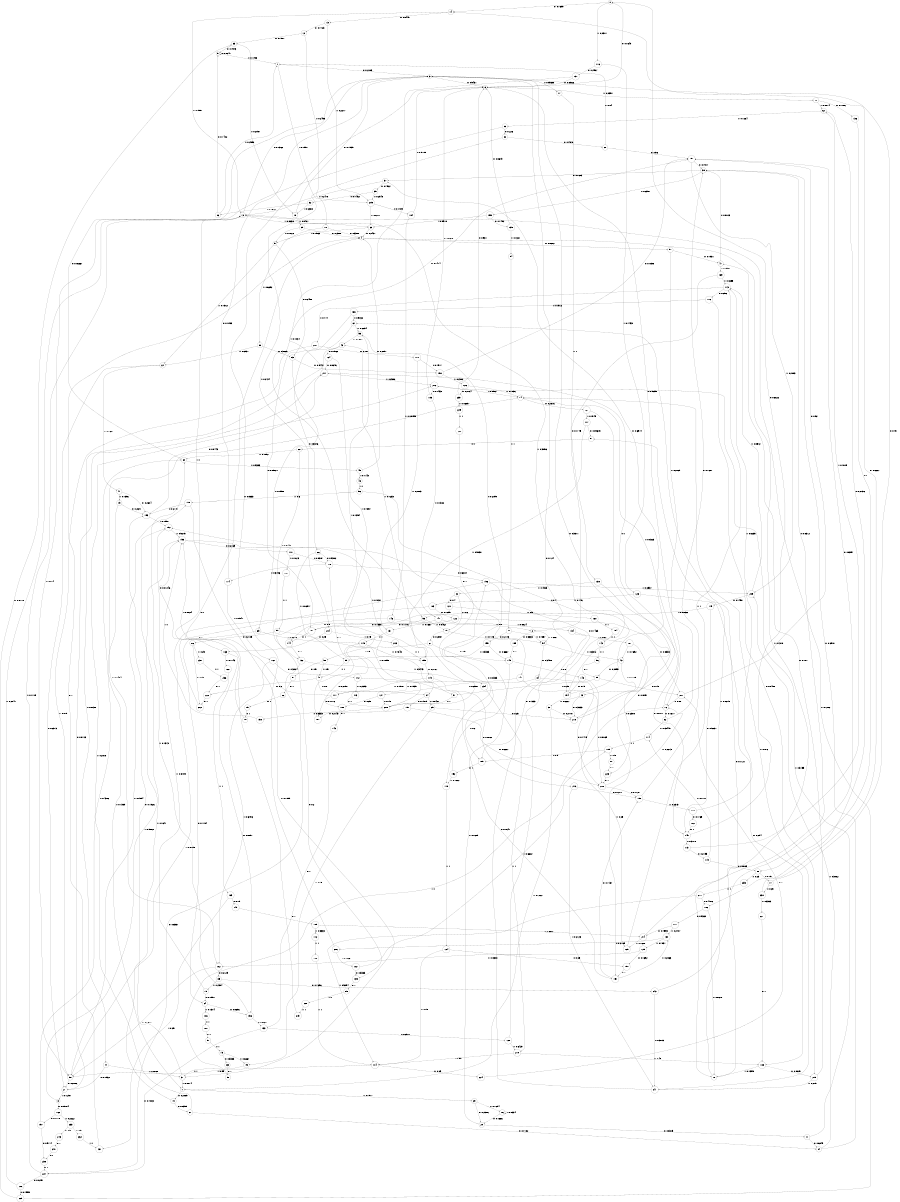 digraph "ch11faceL11" {
size = "6,8.5";
ratio = "fill";
node [shape = circle];
node [fontsize = 24];
edge [fontsize = 24];
0 -> 14 [label = "0: 0.7699   "];
0 -> 116 [label = "1: 0.2301   "];
1 -> 3 [label = "0: 0.2003   "];
1 -> 10 [label = "1: 0.7997   "];
2 -> 185 [label = "0: 0.3333   "];
2 -> 54 [label = "1: 0.6667   "];
3 -> 6 [label = "0: 0.9431   "];
3 -> 17 [label = "1: 0.05688  "];
4 -> 57 [label = "0: 0.8682   "];
4 -> 70 [label = "1: 0.1318   "];
5 -> 83 [label = "0: 0.2498   "];
5 -> 22 [label = "1: 0.7502   "];
6 -> 0 [label = "0: 0.7649   "];
6 -> 71 [label = "1: 0.2351   "];
7 -> 40 [label = "0: 0.2089   "];
7 -> 29 [label = "1: 0.7911   "];
8 -> 162 [label = "0: 0.09184  "];
8 -> 153 [label = "1: 0.9082   "];
9 -> 9 [label = "0: 0.8247   "];
9 -> 1 [label = "1: 0.1753   "];
10 -> 4 [label = "0: 0.3308   "];
10 -> 50 [label = "1: 0.6692   "];
11 -> 34 [label = "0: 0.6845   "];
11 -> 212 [label = "1: 0.3155   "];
12 -> 33 [label = "0: 0.7507   "];
12 -> 205 [label = "1: 0.2493   "];
13 -> 12 [label = "0: 0.7723   "];
13 -> 205 [label = "1: 0.2277   "];
14 -> 13 [label = "0: 0.8449   "];
14 -> 72 [label = "1: 0.1551   "];
15 -> 78 [label = "0: 1        "];
16 -> 20 [label = "0: 0.1666   "];
16 -> 16 [label = "1: 0.8334   "];
17 -> 2 [label = "1: 1        "];
18 -> 3 [label = "0: 0.1539   "];
18 -> 39 [label = "1: 0.8461   "];
19 -> 193 [label = "0: 0.2641   "];
19 -> 7 [label = "1: 0.7359   "];
20 -> 11 [label = "0: 0.8315   "];
20 -> 192 [label = "1: 0.1685   "];
21 -> 217 [label = "0: 0.8703   "];
21 -> 8 [label = "1: 0.1297   "];
22 -> 21 [label = "0: 0.2373   "];
22 -> 41 [label = "1: 0.7627   "];
23 -> 218 [label = "0: 0.3333   "];
23 -> 30 [label = "1: 0.6667   "];
24 -> 191 [label = "0: 0.1579   "];
24 -> 25 [label = "1: 0.8421   "];
25 -> 218 [label = "0: 0.25     "];
25 -> 45 [label = "1: 0.75     "];
26 -> 15 [label = "0: 1        "];
27 -> 34 [label = "0: 0.7182   "];
27 -> 212 [label = "1: 0.2818   "];
28 -> 197 [label = "0: 0.96     "];
28 -> 1 [label = "1: 0.04     "];
29 -> 20 [label = "0: 0.2306   "];
29 -> 16 [label = "1: 0.7694   "];
30 -> 218 [label = "0: 0.2778   "];
30 -> 7 [label = "1: 0.7222   "];
31 -> 193 [label = "0: 0.1926   "];
31 -> 7 [label = "1: 0.8074   "];
32 -> 36 [label = "0: 0.7612   "];
32 -> 18 [label = "1: 0.2388   "];
33 -> 9 [label = "0: 0.7943   "];
33 -> 18 [label = "1: 0.2057   "];
34 -> 38 [label = "0: 0.6918   "];
34 -> 209 [label = "1: 0.3082   "];
35 -> 32 [label = "0: 0.7452   "];
35 -> 205 [label = "1: 0.2548   "];
36 -> 9 [label = "0: 0.7402   "];
36 -> 1 [label = "1: 0.2598   "];
37 -> 35 [label = "0: 0.7522   "];
37 -> 72 [label = "1: 0.2478   "];
38 -> 37 [label = "0: 0.7603   "];
38 -> 159 [label = "1: 0.2397   "];
39 -> 4 [label = "0: 0.2388   "];
39 -> 5 [label = "1: 0.7612   "];
40 -> 27 [label = "0: 0.8359   "];
40 -> 192 [label = "1: 0.1641   "];
41 -> 193 [label = "0: 0.2604   "];
41 -> 19 [label = "1: 0.7396   "];
42 -> 95 [label = "0: 0.2895   "];
42 -> 23 [label = "1: 0.7105   "];
43 -> 164 [label = "0: 0.1962   "];
43 -> 44 [label = "1: 0.8038   "];
44 -> 21 [label = "0: 0.1932   "];
44 -> 31 [label = "1: 0.8068   "];
45 -> 31 [label = "1: 1        "];
46 -> 56 [label = "1: 1        "];
47 -> 38 [label = "0: 0.8003   "];
47 -> 169 [label = "1: 0.1997   "];
48 -> 222 [label = "0: 0.2      "];
48 -> 24 [label = "1: 0.8      "];
49 -> 4 [label = "0: 0.2857   "];
49 -> 46 [label = "1: 0.7143   "];
50 -> 83 [label = "0: 0.3069   "];
50 -> 22 [label = "1: 0.6931   "];
51 -> 26 [label = "0: 1        "];
52 -> 28 [label = "0: 0.7576   "];
52 -> 204 [label = "1: 0.2424   "];
53 -> 52 [label = "0: 0.226    "];
53 -> 98 [label = "1: 0.774    "];
54 -> 84 [label = "0: 0.3488   "];
54 -> 42 [label = "1: 0.6512   "];
55 -> 141 [label = "0: 0.2199   "];
55 -> 43 [label = "1: 0.7801   "];
56 -> 218 [label = "0: 0.4      "];
56 -> 195 [label = "1: 0.6      "];
57 -> 47 [label = "0: 0.7931   "];
57 -> 76 [label = "1: 0.2069   "];
58 -> 51 [label = "0: 0.5      "];
58 -> 48 [label = "1: 0.5      "];
59 -> 48 [label = "1: 1        "];
60 -> 3 [label = "0: 0.06667  "];
60 -> 49 [label = "1: 0.9333   "];
61 -> 66 [label = "0: 0.3346   "];
61 -> 55 [label = "1: 0.6654   "];
62 -> 186 [label = "0: 0.2736   "];
62 -> 53 [label = "1: 0.7264   "];
63 -> 4 [label = "0: 0.2437   "];
63 -> 5 [label = "1: 0.7563   "];
64 -> 156 [label = "0: 0.8696   "];
64 -> 106 [label = "1: 0.1304   "];
65 -> 90 [label = "0: 1        "];
66 -> 178 [label = "0: 0.9302   "];
66 -> 59 [label = "1: 0.06977  "];
67 -> 149 [label = "0: 0.5      "];
67 -> 58 [label = "1: 0.5      "];
68 -> 132 [label = "0: 0.8148   "];
68 -> 60 [label = "1: 0.1852   "];
69 -> 64 [label = "0: 0.1784   "];
69 -> 115 [label = "1: 0.8216   "];
70 -> 81 [label = "0: 0.1721   "];
70 -> 61 [label = "1: 0.8279   "];
71 -> 136 [label = "0: 0.1186   "];
71 -> 62 [label = "1: 0.8814   "];
72 -> 3 [label = "0: 0.1362   "];
72 -> 63 [label = "1: 0.8638   "];
73 -> 65 [label = "0: 0.3333   "];
73 -> 45 [label = "1: 0.6667   "];
74 -> 121 [label = "0: 0.2516   "];
74 -> 102 [label = "1: 0.7484   "];
75 -> 64 [label = "0: 0.1591   "];
75 -> 153 [label = "1: 0.8409   "];
76 -> 82 [label = "0: 0.1677   "];
76 -> 74 [label = "1: 0.8323   "];
77 -> 14 [label = "0: 0.75     "];
77 -> 230 [label = "1: 0.25     "];
78 -> 72 [label = "1: 1        "];
79 -> 67 [label = "0: 0.2857   "];
79 -> 54 [label = "1: 0.7143   "];
80 -> 155 [label = "0: 0.2143   "];
80 -> 54 [label = "1: 0.7857   "];
81 -> 68 [label = "0: 1        "];
82 -> 6 [label = "0: 0.9655   "];
82 -> 114 [label = "1: 0.03448  "];
83 -> 150 [label = "0: 0.8442   "];
83 -> 69 [label = "1: 0.1558   "];
84 -> 200 [label = "0: 0.7419   "];
84 -> 127 [label = "1: 0.2581   "];
85 -> 242 [label = "0: 0.7696   "];
85 -> 75 [label = "1: 0.2304   "];
86 -> 202 [label = "0: 0.75     "];
86 -> 237 [label = "1: 0.25     "];
87 -> 223 [label = "0: 1        "];
88 -> 77 [label = "0: 0.75     "];
88 -> 235 [label = "1: 0.25     "];
89 -> 228 [label = "1: 1        "];
90 -> 76 [label = "1: 1        "];
91 -> 208 [label = "1: 1        "];
92 -> 120 [label = "0: 0.4      "];
92 -> 79 [label = "1: 0.6      "];
93 -> 181 [label = "0: 0.1538   "];
93 -> 79 [label = "1: 0.8462   "];
94 -> 80 [label = "1: 1        "];
95 -> 201 [label = "0: 0.75     "];
95 -> 91 [label = "1: 0.25     "];
96 -> 95 [label = "0: 1        "];
97 -> 73 [label = "1: 1        "];
98 -> 21 [label = "0: 0.2006   "];
98 -> 195 [label = "1: 0.7994   "];
99 -> 86 [label = "0: 0.2105   "];
99 -> 24 [label = "1: 0.7895   "];
100 -> 97 [label = "1: 1        "];
101 -> 223 [label = "0: 0.2308   "];
101 -> 42 [label = "1: 0.7692   "];
102 -> 85 [label = "0: 0.2129   "];
102 -> 98 [label = "1: 0.7871   "];
103 -> 122 [label = "0: 0.1895   "];
103 -> 98 [label = "1: 0.8105   "];
104 -> 224 [label = "0: 0.05     "];
104 -> 98 [label = "1: 0.95     "];
105 -> 214 [label = "0: 0.6667   "];
105 -> 112 [label = "1: 0.3333   "];
106 -> 100 [label = "1: 1        "];
107 -> 99 [label = "1: 1        "];
108 -> 104 [label = "1: 1        "];
109 -> 189 [label = "0: 0.5      "];
109 -> 87 [label = "1: 0.5      "];
110 -> 178 [label = "0: 0.8387   "];
110 -> 107 [label = "1: 0.1613   "];
111 -> 180 [label = "0: 0.1176   "];
111 -> 153 [label = "1: 0.8824   "];
112 -> 108 [label = "1: 1        "];
113 -> 119 [label = "0: 0.2195   "];
113 -> 62 [label = "1: 0.7805   "];
114 -> 109 [label = "1: 1        "];
115 -> 187 [label = "0: 0.2157   "];
115 -> 199 [label = "1: 0.7843   "];
116 -> 137 [label = "0: 0.2567   "];
116 -> 123 [label = "1: 0.7433   "];
117 -> 81 [label = "0: 0.09615  "];
117 -> 208 [label = "1: 0.9038   "];
118 -> 124 [label = "1: 1        "];
119 -> 88 [label = "0: 0.8889   "];
119 -> 114 [label = "1: 0.1111   "];
120 -> 144 [label = "0: 0.5      "];
120 -> 160 [label = "1: 0.5      "];
121 -> 151 [label = "0: 0.8051   "];
121 -> 117 [label = "1: 0.1949   "];
122 -> 201 [label = "0: 0.8333   "];
122 -> 131 [label = "1: 0.1667   "];
123 -> 188 [label = "0: 0.254    "];
123 -> 103 [label = "1: 0.746    "];
124 -> 190 [label = "0: 0.25     "];
124 -> 104 [label = "1: 0.75     "];
125 -> 190 [label = "0: 0.1692   "];
125 -> 102 [label = "1: 0.8308   "];
126 -> 239 [label = "0: 0.2164   "];
126 -> 74 [label = "1: 0.7836   "];
127 -> 180 [label = "0: 0.25     "];
127 -> 208 [label = "1: 0.75     "];
128 -> 3 [label = "0: 0.3571   "];
128 -> 210 [label = "1: 0.6429   "];
129 -> 173 [label = "1: 1        "];
130 -> 206 [label = "0: 0.2169   "];
130 -> 125 [label = "1: 0.7831   "];
131 -> 115 [label = "1: 1        "];
132 -> 227 [label = "0: 0.6557   "];
132 -> 234 [label = "1: 0.3443   "];
133 -> 227 [label = "0: 0.7083   "];
133 -> 128 [label = "1: 0.2917   "];
134 -> 189 [label = "0: 0.1333   "];
134 -> 101 [label = "1: 0.8667   "];
135 -> 89 [label = "0: 1        "];
136 -> 88 [label = "0: 1        "];
137 -> 6 [label = "0: 0.8966   "];
137 -> 93 [label = "1: 0.1034   "];
138 -> 145 [label = "0: 0.8077   "];
138 -> 92 [label = "1: 0.1923   "];
139 -> 6 [label = "0: 0.8679   "];
139 -> 94 [label = "1: 0.1321   "];
140 -> 105 [label = "0: 1        "];
141 -> 200 [label = "0: 0.8065   "];
141 -> 111 [label = "1: 0.1935   "];
142 -> 96 [label = "1: 1        "];
143 -> 133 [label = "0: 1        "];
144 -> 132 [label = "0: 1        "];
145 -> 0 [label = "0: 0.6822   "];
145 -> 113 [label = "1: 0.3178   "];
146 -> 135 [label = "0: 0.2      "];
146 -> 2 [label = "1: 0.8      "];
147 -> 181 [label = "0: 0.1176   "];
147 -> 134 [label = "1: 0.8824   "];
148 -> 194 [label = "0: 0.75     "];
148 -> 129 [label = "1: 0.25     "];
149 -> 148 [label = "0: 0.8      "];
149 -> 118 [label = "1: 0.2      "];
150 -> 197 [label = "0: 0.7698   "];
150 -> 126 [label = "1: 0.2302   "];
151 -> 198 [label = "0: 0.7137   "];
151 -> 130 [label = "1: 0.2863   "];
152 -> 196 [label = "0: 0.8333   "];
152 -> 118 [label = "1: 0.1667   "];
153 -> 110 [label = "0: 0.2169   "];
153 -> 199 [label = "1: 0.7831   "];
154 -> 142 [label = "1: 1        "];
155 -> 149 [label = "0: 0.6667   "];
155 -> 59 [label = "1: 0.3333   "];
156 -> 133 [label = "0: 0.8627   "];
156 -> 60 [label = "1: 0.1373   "];
157 -> 238 [label = "0: 0.5714   "];
157 -> 60 [label = "1: 0.4286   "];
158 -> 153 [label = "1: 1        "];
159 -> 139 [label = "0: 0.1482   "];
159 -> 63 [label = "1: 0.8518   "];
160 -> 154 [label = "1: 1        "];
161 -> 172 [label = "0: 0.3204   "];
161 -> 102 [label = "1: 0.6796   "];
162 -> 157 [label = "0: 0.7778   "];
162 -> 233 [label = "1: 0.2222   "];
163 -> 156 [label = "0: 0.8857   "];
163 -> 168 [label = "1: 0.1143   "];
164 -> 217 [label = "0: 0.8646   "];
164 -> 91 [label = "1: 0.1354   "];
165 -> 140 [label = "0: 0.75     "];
165 -> 231 [label = "1: 0.25     "];
166 -> 181 [label = "0: 0.09677  "];
166 -> 61 [label = "1: 0.9032   "];
167 -> 135 [label = "0: 0.3333   "];
167 -> 109 [label = "1: 0.6667   "];
168 -> 165 [label = "1: 1        "];
169 -> 138 [label = "0: 0.1745   "];
169 -> 173 [label = "1: 0.8255   "];
170 -> 182 [label = "0: 0.1765   "];
170 -> 173 [label = "1: 0.8235   "];
171 -> 150 [label = "0: 0.7917   "];
171 -> 131 [label = "1: 0.2083   "];
172 -> 151 [label = "0: 0.7647   "];
172 -> 213 [label = "1: 0.2353   "];
173 -> 176 [label = "0: 0.256    "];
173 -> 207 [label = "1: 0.744    "];
174 -> 3 [label = "0: 0.1053   "];
174 -> 161 [label = "1: 0.8947   "];
175 -> 145 [label = "0: 0.9231   "];
175 -> 93 [label = "1: 0.07692  "];
176 -> 215 [label = "0: 0.8488   "];
176 -> 166 [label = "1: 0.1512   "];
177 -> 214 [label = "0: 0.7593   "];
177 -> 130 [label = "1: 0.2407   "];
178 -> 196 [label = "0: 0.6804   "];
178 -> 174 [label = "1: 0.3196   "];
179 -> 216 [label = "0: 0.8082   "];
179 -> 111 [label = "1: 0.1918   "];
180 -> 143 [label = "0: 1        "];
181 -> 144 [label = "0: 1        "];
182 -> 145 [label = "0: 1        "];
183 -> 6 [label = "0: 0.8618   "];
183 -> 147 [label = "1: 0.1382   "];
184 -> 6 [label = "0: 0.9185   "];
184 -> 146 [label = "1: 0.08155  "];
185 -> 149 [label = "0: 1        "];
186 -> 177 [label = "0: 0.9322   "];
186 -> 70 [label = "1: 0.0678   "];
187 -> 178 [label = "0: 1        "];
188 -> 215 [label = "0: 0.8605   "];
188 -> 70 [label = "1: 0.1395   "];
189 -> 152 [label = "0: 1        "];
190 -> 151 [label = "0: 1        "];
191 -> 200 [label = "0: 0.6667   "];
191 -> 158 [label = "1: 0.3333   "];
192 -> 163 [label = "0: 0.07246  "];
192 -> 153 [label = "1: 0.9275   "];
193 -> 217 [label = "0: 0.8443   "];
193 -> 192 [label = "1: 0.1557   "];
194 -> 37 [label = "0: 0.6944   "];
194 -> 72 [label = "1: 0.3056   "];
195 -> 193 [label = "0: 0.2141   "];
195 -> 31 [label = "1: 0.7859   "];
196 -> 194 [label = "0: 0.7463   "];
196 -> 209 [label = "1: 0.2537   "];
197 -> 38 [label = "0: 0.7917   "];
197 -> 209 [label = "1: 0.2083   "];
198 -> 38 [label = "0: 0.7687   "];
198 -> 170 [label = "1: 0.2313   "];
199 -> 179 [label = "0: 0.2767   "];
199 -> 43 [label = "1: 0.7233   "];
200 -> 198 [label = "0: 0.7727   "];
200 -> 76 [label = "1: 0.2273   "];
201 -> 197 [label = "0: 0.92     "];
201 -> 76 [label = "1: 0.08     "];
202 -> 196 [label = "0: 1        "];
203 -> 199 [label = "1: 1        "];
204 -> 163 [label = "0: 0.25     "];
204 -> 203 [label = "1: 0.75     "];
205 -> 184 [label = "0: 0.1789   "];
205 -> 63 [label = "1: 0.8211   "];
206 -> 6 [label = "0: 0.8333   "];
206 -> 167 [label = "1: 0.1667   "];
207 -> 171 [label = "0: 0.181    "];
207 -> 98 [label = "1: 0.819    "];
208 -> 187 [label = "0: 0.2143   "];
208 -> 55 [label = "1: 0.7857   "];
209 -> 175 [label = "0: 0.1458   "];
209 -> 173 [label = "1: 0.8542   "];
210 -> 188 [label = "0: 0.45     "];
210 -> 104 [label = "1: 0.55     "];
211 -> 186 [label = "0: 0.4706   "];
211 -> 104 [label = "1: 0.5294   "];
212 -> 183 [label = "0: 0.1433   "];
212 -> 74 [label = "1: 0.8567   "];
213 -> 208 [label = "1: 1        "];
214 -> 38 [label = "0: 0.8372   "];
214 -> 129 [label = "1: 0.1628   "];
215 -> 47 [label = "0: 0.781    "];
215 -> 241 [label = "1: 0.219    "];
216 -> 198 [label = "0: 0.7277   "];
216 -> 241 [label = "1: 0.2723   "];
217 -> 197 [label = "0: 0.7414   "];
217 -> 212 [label = "1: 0.2586   "];
218 -> 217 [label = "0: 1        "];
219 -> 4 [label = "0: 1        "];
220 -> 189 [label = "0: 1        "];
221 -> 188 [label = "0: 1        "];
222 -> 202 [label = "0: 1        "];
223 -> 200 [label = "0: 1        "];
224 -> 201 [label = "0: 1        "];
225 -> 33 [label = "0: 0.8718   "];
225 -> 72 [label = "1: 0.1282   "];
226 -> 225 [label = "0: 0.7959   "];
226 -> 72 [label = "1: 0.2041   "];
227 -> 226 [label = "0: 0.8291   "];
227 -> 72 [label = "1: 0.1709   "];
228 -> 219 [label = "1: 1        "];
229 -> 220 [label = "1: 1        "];
230 -> 3 [label = "0: 0.6667   "];
230 -> 221 [label = "1: 0.3333   "];
231 -> 4 [label = "0: 1        "];
232 -> 231 [label = "1: 1        "];
233 -> 243 [label = "0: 0.5      "];
233 -> 232 [label = "1: 0.5      "];
234 -> 210 [label = "1: 1        "];
235 -> 211 [label = "1: 1        "];
236 -> 222 [label = "0: 1        "];
237 -> 236 [label = "1: 1        "];
238 -> 227 [label = "0: 1        "];
239 -> 6 [label = "0: 0.931    "];
239 -> 229 [label = "1: 0.06897  "];
240 -> 238 [label = "0: 1        "];
241 -> 3 [label = "0: 0.124    "];
241 -> 74 [label = "1: 0.876    "];
242 -> 197 [label = "0: 0.6997   "];
242 -> 241 [label = "1: 0.3003   "];
243 -> 240 [label = "0: 1        "];
}